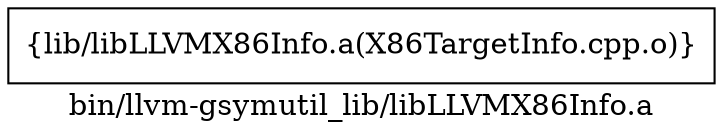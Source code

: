 digraph "bin/llvm-gsymutil_lib/libLLVMX86Info.a" {
	label="bin/llvm-gsymutil_lib/libLLVMX86Info.a";
	rankdir=LR;

	Node0x55e27ee57098 [shape=record,shape=box,group=0,label="{lib/libLLVMX86Info.a(X86TargetInfo.cpp.o)}"];
}
